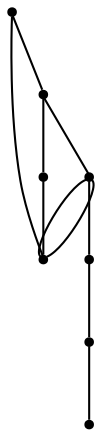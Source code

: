 graph {
  node [shape=point,comment="{\"directed\":false,\"doi\":\"10.1007/11618058_11\",\"figure\":\"1 (3)\"}"]

  v0 [pos="1422.4645757630815,2186.3291422526054"]
  v1 [pos="1375.7913381177325,2186.3291422526054"]
  v2 [pos="1281.280019077035,2186.3291422526054"]
  v3 [pos="1328.5596202761628,2186.3291422526054"]
  v4 [pos="1234.0003542877907,2186.3291422526054"]
  v5 [pos="1564.8161064680235,2186.3291422526054"]
  v6 [pos="1518.2813998909885,2186.3291422526054"]
  v7 [pos="1469.6983920784885,2186.3291422526054"]

  v0 -- v1 [id="-1",pos="1422.4645757630815,2186.3291422526054 1418.41378997093,2149.583180745444 1382.8239280523255,2149.770863850913 1375.7913381177325,2186.3291422526054"]
  v4 -- v2 [id="-3",pos="1234.0003542877907,2186.3291422526054 1281.280019077035,2186.3291422526054 1281.280019077035,2186.3291422526054 1281.280019077035,2186.3291422526054"]
  v2 -- v3 [id="-4",pos="1281.280019077035,2186.3291422526054 1328.5596202761628,2186.3291422526054 1328.5596202761628,2186.3291422526054 1328.5596202761628,2186.3291422526054"]
  v3 -- v1 [id="-5",pos="1328.5596202761628,2186.3291422526054 1375.7913381177325,2186.3291422526054 1375.7913381177325,2186.3291422526054 1375.7913381177325,2186.3291422526054"]
  v1 -- v0 [id="-6",pos="1375.7913381177325,2186.3291422526054 1422.4645757630815,2186.3291422526054 1422.4645757630815,2186.3291422526054 1422.4645757630815,2186.3291422526054"]
  v0 -- v7 [id="-7",pos="1422.4645757630815,2186.3291422526054 1469.6983920784885,2186.3291422526054 1469.6983920784885,2186.3291422526054 1469.6983920784885,2186.3291422526054"]
  v7 -- v6 [id="-8",pos="1469.6983920784885,2186.3291422526054 1518.2813998909885,2186.3291422526054 1518.2813998909885,2186.3291422526054 1518.2813998909885,2186.3291422526054"]
  v6 -- v5 [id="-9",pos="1518.2813998909885,2186.3291422526054 1564.8161064680235,2186.3291422526054 1564.8161064680235,2186.3291422526054 1564.8161064680235,2186.3291422526054"]
  v4 -- v1 [id="-11",pos="1234.0003542877907,2186.3291422526054 1329.9098292151164,2101.895650227866 1329.9098292151164,2101.895650227866 1329.9098292151164,2101.895650227866 1375.7913381177325,2186.3291422526054 1375.7913381177325,2186.3291422526054 1375.7913381177325,2186.3291422526054"]
  v2 -- v0 [id="-13",pos="1281.280019077035,2186.3291422526054 1289.8549236918604,2264.4788106282567 1410.7758539244187,2265.806325276694 1422.4645757630815,2186.3291422526054"]
}